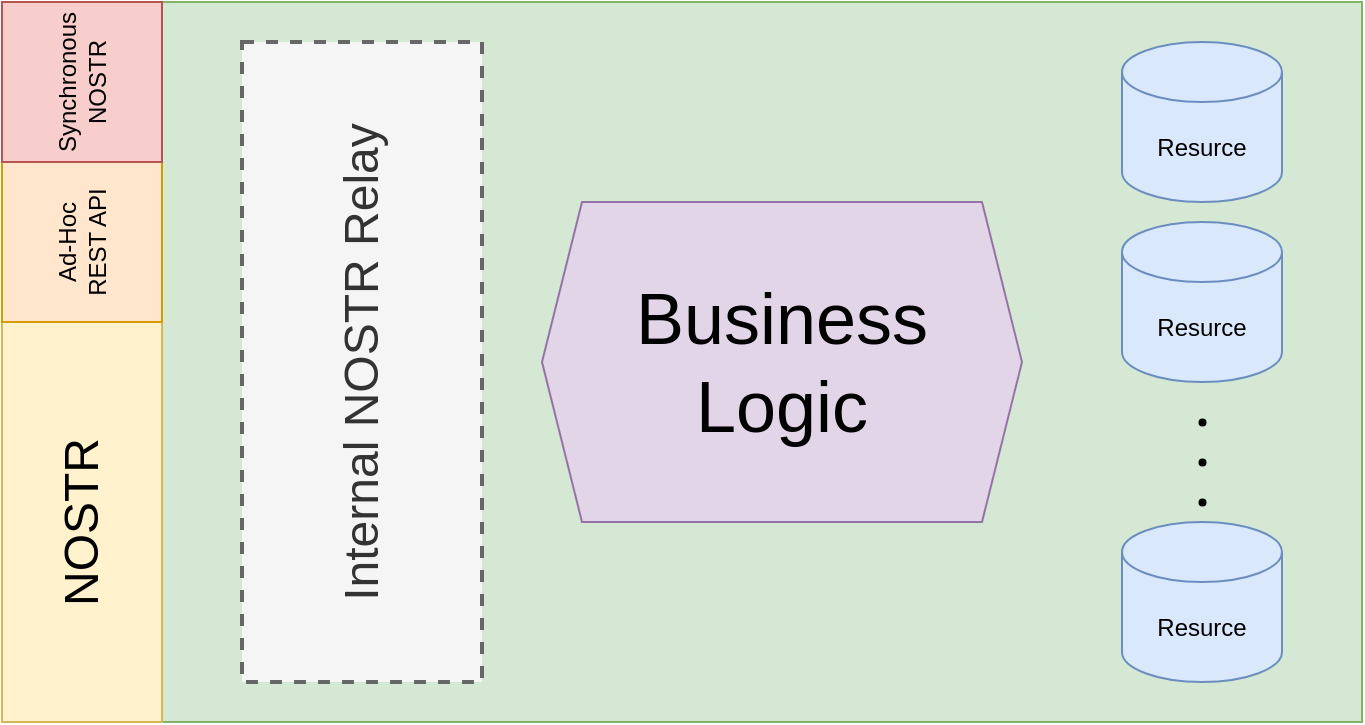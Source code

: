 <mxfile version="20.8.16" type="device"><diagram name="Page-1" id="-HGqX7ieAsQ2kr0Gd4Xc"><mxGraphModel dx="1420" dy="829" grid="1" gridSize="10" guides="1" tooltips="1" connect="1" arrows="1" fold="1" page="1" pageScale="1" pageWidth="827" pageHeight="1169" math="0" shadow="0"><root><mxCell id="0"/><mxCell id="1" parent="0"/><mxCell id="2kPKszOkhDcu4ZINMX5C-1" value="" style="rounded=0;whiteSpace=wrap;html=1;fillColor=#d5e8d4;strokeColor=#82b366;" parent="1" vertex="1"><mxGeometry x="80" y="120" width="680" height="360" as="geometry"/></mxCell><mxCell id="2kPKszOkhDcu4ZINMX5C-2" value="&lt;font style=&quot;font-size: 24px;&quot;&gt;NOSTR&lt;/font&gt;" style="rounded=0;whiteSpace=wrap;html=1;horizontal=0;fillColor=#fff2cc;strokeColor=#d6b656;" parent="1" vertex="1"><mxGeometry x="80" y="280" width="80" height="200" as="geometry"/></mxCell><mxCell id="2kPKszOkhDcu4ZINMX5C-3" value="Ad-Hoc&lt;br&gt;REST API" style="rounded=0;whiteSpace=wrap;html=1;horizontal=0;fillColor=#ffe6cc;strokeColor=#d79b00;" parent="1" vertex="1"><mxGeometry x="80" y="200" width="80" height="80" as="geometry"/></mxCell><mxCell id="2kPKszOkhDcu4ZINMX5C-4" value="Synchronous&lt;br&gt;NOSTR" style="rounded=0;whiteSpace=wrap;html=1;horizontal=0;fillColor=#f8cecc;strokeColor=#b85450;" parent="1" vertex="1"><mxGeometry x="80" y="120" width="80" height="80" as="geometry"/></mxCell><mxCell id="2kPKszOkhDcu4ZINMX5C-5" value="Resurce" style="shape=cylinder3;whiteSpace=wrap;html=1;boundedLbl=1;backgroundOutline=1;size=15;fillColor=#dae8fc;strokeColor=#6c8ebf;" parent="1" vertex="1"><mxGeometry x="640" y="140" width="80" height="80" as="geometry"/></mxCell><mxCell id="2kPKszOkhDcu4ZINMX5C-9" value="&lt;font style=&quot;font-size: 24px;&quot;&gt;Internal NOSTR Relay&lt;/font&gt;" style="rounded=0;whiteSpace=wrap;html=1;horizontal=0;dashed=1;strokeWidth=2;fillColor=#f5f5f5;fontColor=#333333;strokeColor=#666666;" parent="1" vertex="1"><mxGeometry x="200" y="140" width="120" height="320" as="geometry"/></mxCell><mxCell id="2kPKszOkhDcu4ZINMX5C-10" value="&lt;font style=&quot;font-size: 36px;&quot;&gt;Business&lt;br&gt;Logic&lt;/font&gt;" style="shape=hexagon;perimeter=hexagonPerimeter2;whiteSpace=wrap;html=1;fixedSize=1;fillColor=#e1d5e7;strokeColor=#9673a6;" parent="1" vertex="1"><mxGeometry x="350" y="220" width="240" height="160" as="geometry"/></mxCell><mxCell id="2kPKszOkhDcu4ZINMX5C-11" value="Resurce" style="shape=cylinder3;whiteSpace=wrap;html=1;boundedLbl=1;backgroundOutline=1;size=15;fillColor=#dae8fc;strokeColor=#6c8ebf;" parent="1" vertex="1"><mxGeometry x="640" y="230" width="80" height="80" as="geometry"/></mxCell><mxCell id="2kPKszOkhDcu4ZINMX5C-12" value="Resurce" style="shape=cylinder3;whiteSpace=wrap;html=1;boundedLbl=1;backgroundOutline=1;size=15;fillColor=#dae8fc;strokeColor=#6c8ebf;" parent="1" vertex="1"><mxGeometry x="640" y="380" width="80" height="80" as="geometry"/></mxCell><mxCell id="2kPKszOkhDcu4ZINMX5C-13" value="" style="shape=waypoint;sketch=0;fillStyle=solid;size=6;pointerEvents=1;points=[];fillColor=none;resizable=0;rotatable=0;perimeter=centerPerimeter;snapToPoint=1;strokeWidth=0;" parent="1" vertex="1"><mxGeometry x="670" y="320" width="20" height="20" as="geometry"/></mxCell><mxCell id="2kPKszOkhDcu4ZINMX5C-14" value="" style="shape=waypoint;sketch=0;fillStyle=solid;size=6;pointerEvents=1;points=[];fillColor=none;resizable=0;rotatable=0;perimeter=centerPerimeter;snapToPoint=1;strokeWidth=0;" parent="1" vertex="1"><mxGeometry x="670" y="340" width="20" height="20" as="geometry"/></mxCell><mxCell id="2kPKszOkhDcu4ZINMX5C-15" value="" style="shape=waypoint;sketch=0;fillStyle=solid;size=6;pointerEvents=1;points=[];fillColor=none;resizable=0;rotatable=0;perimeter=centerPerimeter;snapToPoint=1;strokeWidth=0;" parent="1" vertex="1"><mxGeometry x="670" y="360" width="20" height="20" as="geometry"/></mxCell></root></mxGraphModel></diagram></mxfile>